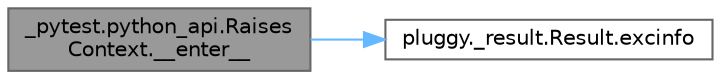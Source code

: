 digraph "_pytest.python_api.RaisesContext.__enter__"
{
 // LATEX_PDF_SIZE
  bgcolor="transparent";
  edge [fontname=Helvetica,fontsize=10,labelfontname=Helvetica,labelfontsize=10];
  node [fontname=Helvetica,fontsize=10,shape=box,height=0.2,width=0.4];
  rankdir="LR";
  Node1 [id="Node000001",label="_pytest.python_api.Raises\lContext.__enter__",height=0.2,width=0.4,color="gray40", fillcolor="grey60", style="filled", fontcolor="black",tooltip=" "];
  Node1 -> Node2 [id="edge1_Node000001_Node000002",color="steelblue1",style="solid",tooltip=" "];
  Node2 [id="Node000002",label="pluggy._result.Result.excinfo",height=0.2,width=0.4,color="grey40", fillcolor="white", style="filled",URL="$classpluggy_1_1__result_1_1_result.html#a4a9bc7675f26361cf91cfe48c3baf73d",tooltip=" "];
}

